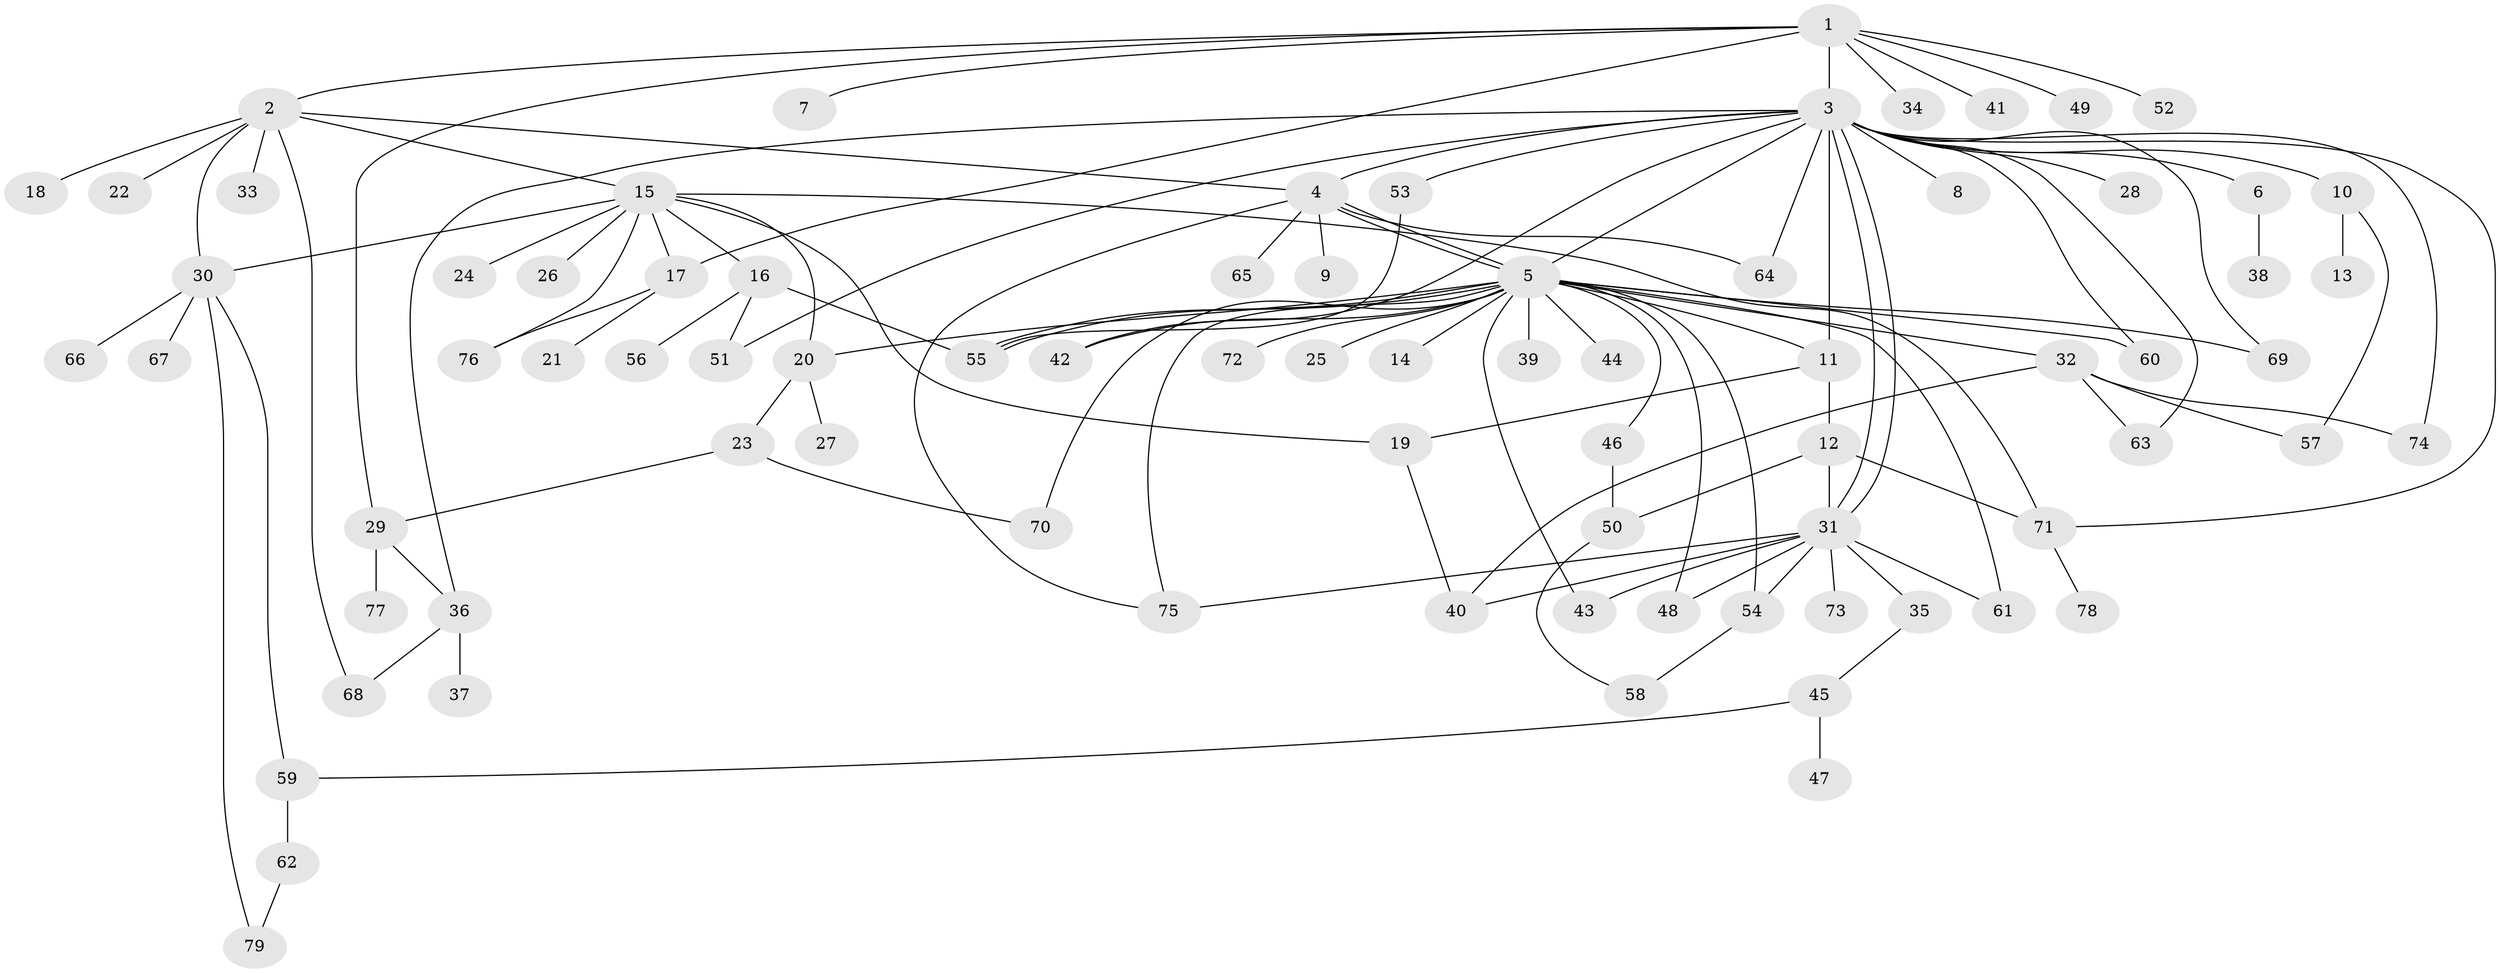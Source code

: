// Generated by graph-tools (version 1.1) at 2025/48/03/09/25 04:48:39]
// undirected, 79 vertices, 118 edges
graph export_dot {
graph [start="1"]
  node [color=gray90,style=filled];
  1;
  2;
  3;
  4;
  5;
  6;
  7;
  8;
  9;
  10;
  11;
  12;
  13;
  14;
  15;
  16;
  17;
  18;
  19;
  20;
  21;
  22;
  23;
  24;
  25;
  26;
  27;
  28;
  29;
  30;
  31;
  32;
  33;
  34;
  35;
  36;
  37;
  38;
  39;
  40;
  41;
  42;
  43;
  44;
  45;
  46;
  47;
  48;
  49;
  50;
  51;
  52;
  53;
  54;
  55;
  56;
  57;
  58;
  59;
  60;
  61;
  62;
  63;
  64;
  65;
  66;
  67;
  68;
  69;
  70;
  71;
  72;
  73;
  74;
  75;
  76;
  77;
  78;
  79;
  1 -- 2;
  1 -- 3;
  1 -- 7;
  1 -- 17;
  1 -- 29;
  1 -- 34;
  1 -- 41;
  1 -- 49;
  1 -- 52;
  2 -- 4;
  2 -- 15;
  2 -- 18;
  2 -- 22;
  2 -- 30;
  2 -- 33;
  2 -- 68;
  3 -- 4;
  3 -- 5;
  3 -- 6;
  3 -- 8;
  3 -- 10;
  3 -- 11;
  3 -- 28;
  3 -- 31;
  3 -- 31;
  3 -- 36;
  3 -- 42;
  3 -- 51;
  3 -- 53;
  3 -- 60;
  3 -- 63;
  3 -- 64;
  3 -- 69;
  3 -- 71;
  3 -- 74;
  4 -- 5;
  4 -- 5;
  4 -- 9;
  4 -- 64;
  4 -- 65;
  4 -- 75;
  5 -- 11;
  5 -- 14;
  5 -- 20;
  5 -- 25;
  5 -- 32;
  5 -- 39;
  5 -- 42;
  5 -- 43;
  5 -- 44;
  5 -- 46;
  5 -- 48;
  5 -- 54;
  5 -- 55;
  5 -- 55;
  5 -- 60;
  5 -- 61;
  5 -- 69;
  5 -- 70;
  5 -- 72;
  5 -- 75;
  6 -- 38;
  10 -- 13;
  10 -- 57;
  11 -- 12;
  11 -- 19;
  12 -- 31;
  12 -- 50;
  12 -- 71;
  15 -- 16;
  15 -- 17;
  15 -- 19;
  15 -- 20;
  15 -- 24;
  15 -- 26;
  15 -- 30;
  15 -- 71;
  15 -- 76;
  16 -- 51;
  16 -- 55;
  16 -- 56;
  17 -- 21;
  17 -- 76;
  19 -- 40;
  20 -- 23;
  20 -- 27;
  23 -- 29;
  23 -- 70;
  29 -- 36;
  29 -- 77;
  30 -- 59;
  30 -- 66;
  30 -- 67;
  30 -- 79;
  31 -- 35;
  31 -- 40;
  31 -- 43;
  31 -- 48;
  31 -- 54;
  31 -- 61;
  31 -- 73;
  31 -- 75;
  32 -- 40;
  32 -- 57;
  32 -- 63;
  32 -- 74;
  35 -- 45;
  36 -- 37;
  36 -- 68;
  45 -- 47;
  45 -- 59;
  46 -- 50;
  50 -- 58;
  53 -- 55;
  54 -- 58;
  59 -- 62;
  62 -- 79;
  71 -- 78;
}
